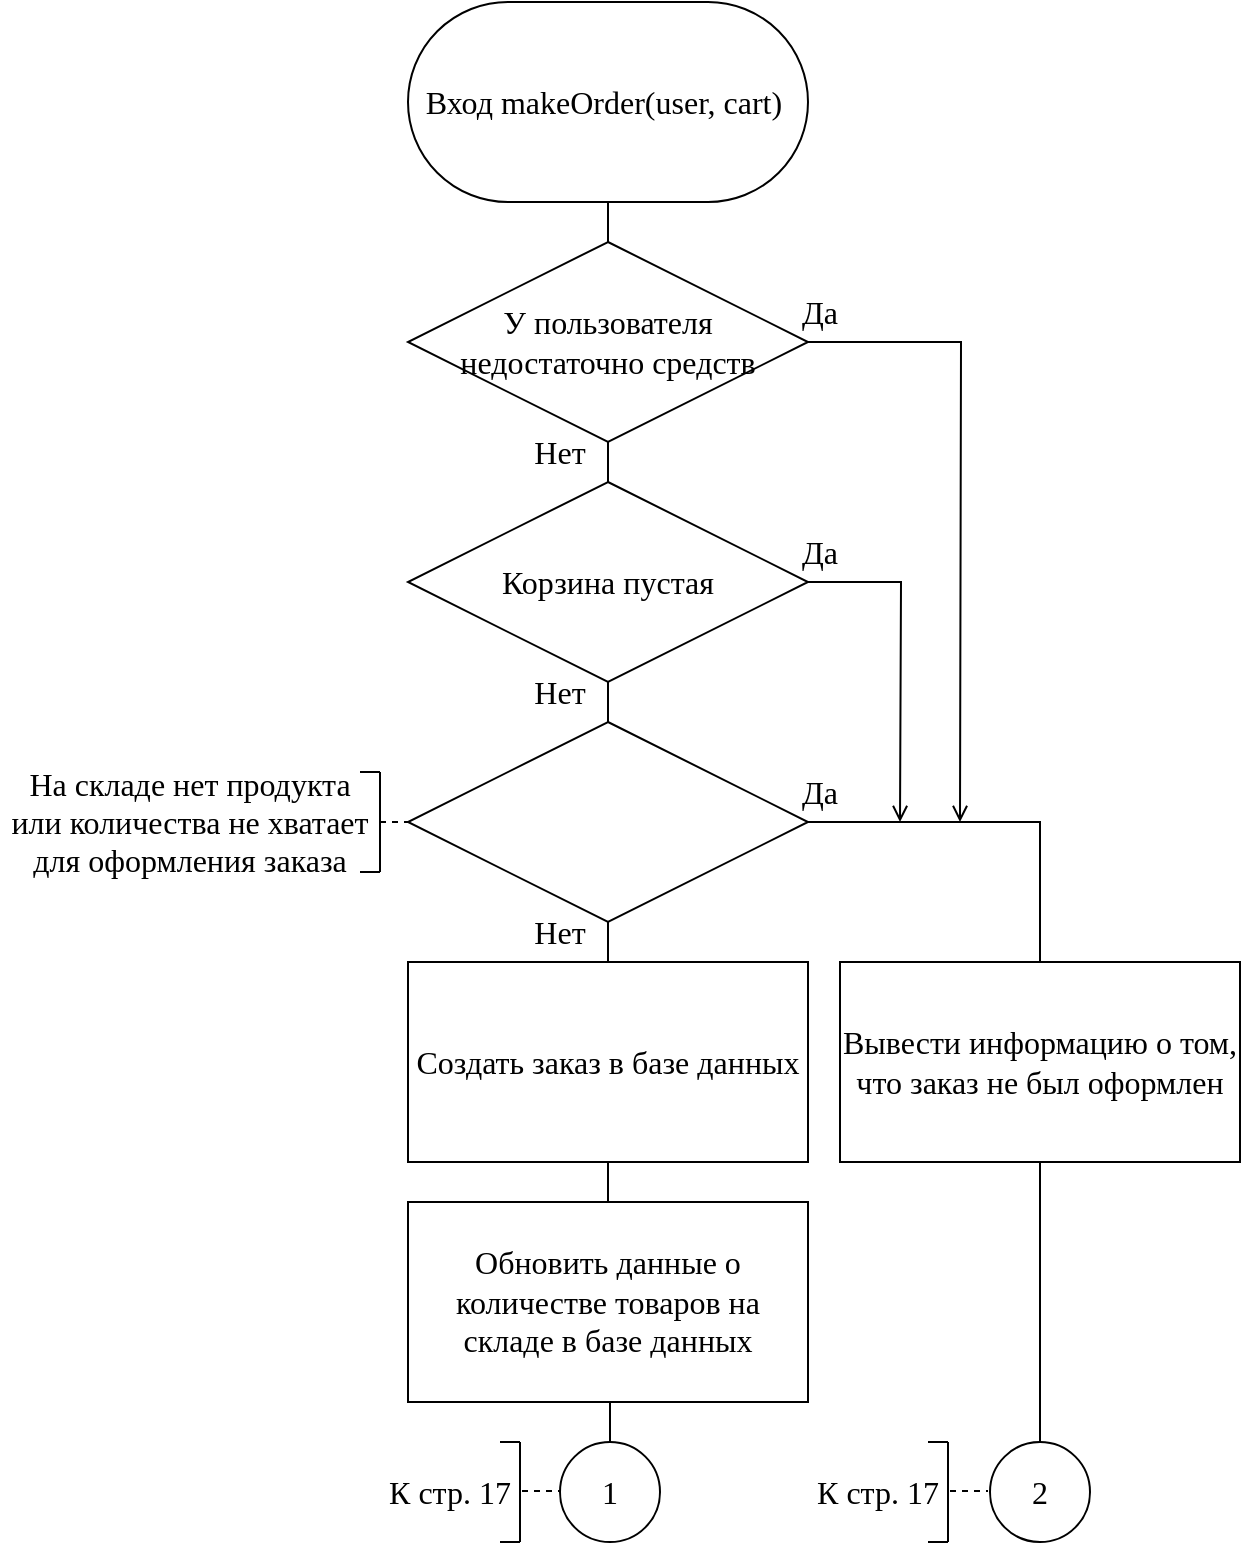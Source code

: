 <mxfile version="24.2.5" type="device">
  <diagram name="Страница 1" id="LXEKsg3gmIdK38urKFfV">
    <mxGraphModel dx="1418" dy="828" grid="1" gridSize="10" guides="1" tooltips="1" connect="1" arrows="1" fold="1" page="1" pageScale="1" pageWidth="827" pageHeight="1169" math="0" shadow="0">
      <root>
        <mxCell id="0" />
        <mxCell id="1" parent="0" />
        <mxCell id="hPg9xl0dATdkV_yRJ5km-3" style="edgeStyle=orthogonalEdgeStyle;rounded=0;orthogonalLoop=1;jettySize=auto;html=1;exitX=0.5;exitY=1;exitDx=0;exitDy=0;endArrow=none;endFill=0;" parent="1" source="0cwe3M5tGcR-USpYgtYH-3" edge="1">
          <mxGeometry relative="1" as="geometry">
            <mxPoint x="414" y="160" as="targetPoint" />
          </mxGeometry>
        </mxCell>
        <mxCell id="0cwe3M5tGcR-USpYgtYH-3" value="&lt;font face=&quot;Times New Roman&quot; style=&quot;font-size: 16px;&quot;&gt;Вход makeOrder&lt;/font&gt;&lt;span style=&quot;font-size: 16px; font-family: &amp;quot;Times New Roman&amp;quot;; background-color: initial;&quot;&gt;(user, cart)&amp;nbsp;&lt;/span&gt;" style="rounded=1;whiteSpace=wrap;html=1;arcSize=50;" parent="1" vertex="1">
          <mxGeometry x="314" y="40" width="200" height="100" as="geometry" />
        </mxCell>
        <mxCell id="hPg9xl0dATdkV_yRJ5km-4" style="edgeStyle=orthogonalEdgeStyle;rounded=0;orthogonalLoop=1;jettySize=auto;html=1;exitX=0.5;exitY=1;exitDx=0;exitDy=0;entryX=0.5;entryY=0;entryDx=0;entryDy=0;endArrow=none;endFill=0;" parent="1" edge="1">
          <mxGeometry relative="1" as="geometry">
            <mxPoint x="414" y="280" as="targetPoint" />
            <mxPoint x="414" y="260" as="sourcePoint" />
          </mxGeometry>
        </mxCell>
        <mxCell id="hPg9xl0dATdkV_yRJ5km-18" style="edgeStyle=orthogonalEdgeStyle;rounded=0;orthogonalLoop=1;jettySize=auto;html=1;exitX=0.5;exitY=1;exitDx=0;exitDy=0;entryX=0.5;entryY=0;entryDx=0;entryDy=0;endArrow=none;endFill=0;" parent="1" edge="1">
          <mxGeometry relative="1" as="geometry">
            <mxPoint x="414" y="400" as="targetPoint" />
            <mxPoint x="414" y="380" as="sourcePoint" />
          </mxGeometry>
        </mxCell>
        <mxCell id="hPg9xl0dATdkV_yRJ5km-19" style="edgeStyle=orthogonalEdgeStyle;rounded=0;orthogonalLoop=1;jettySize=auto;html=1;exitX=0.5;exitY=1;exitDx=0;exitDy=0;entryX=0.5;entryY=0;entryDx=0;entryDy=0;endArrow=none;endFill=0;" parent="1" edge="1">
          <mxGeometry relative="1" as="geometry">
            <mxPoint x="414" y="520" as="targetPoint" />
            <mxPoint x="414" y="500" as="sourcePoint" />
          </mxGeometry>
        </mxCell>
        <mxCell id="hPg9xl0dATdkV_yRJ5km-23" style="edgeStyle=orthogonalEdgeStyle;rounded=0;orthogonalLoop=1;jettySize=auto;html=1;exitX=0.5;exitY=1;exitDx=0;exitDy=0;entryX=0.5;entryY=0;entryDx=0;entryDy=0;endArrow=none;endFill=0;" parent="1" source="hPg9xl0dATdkV_yRJ5km-21" edge="1">
          <mxGeometry relative="1" as="geometry">
            <mxPoint x="414" y="640" as="targetPoint" />
          </mxGeometry>
        </mxCell>
        <mxCell id="hPg9xl0dATdkV_yRJ5km-21" value="&lt;span style=&quot;font-size: 16px;&quot;&gt;Создать заказ в базе данных&lt;/span&gt;" style="rounded=0;whiteSpace=wrap;html=1;fontSize=14;fontFamily=Times New Roman;" parent="1" vertex="1">
          <mxGeometry x="314" y="520" width="200" height="100" as="geometry" />
        </mxCell>
        <mxCell id="8hQtssgkpjslqGSRgm4--10" style="edgeStyle=orthogonalEdgeStyle;rounded=0;orthogonalLoop=1;jettySize=auto;html=1;exitX=1;exitY=0.5;exitDx=0;exitDy=0;endArrow=none;endFill=0;entryX=0.5;entryY=0;entryDx=0;entryDy=0;" parent="1" source="8hQtssgkpjslqGSRgm4--9" target="8hQtssgkpjslqGSRgm4--13" edge="1">
          <mxGeometry relative="1" as="geometry">
            <mxPoint x="600" y="490" as="targetPoint" />
            <Array as="points">
              <mxPoint x="630" y="450" />
            </Array>
          </mxGeometry>
        </mxCell>
        <mxCell id="8hQtssgkpjslqGSRgm4--9" value="" style="rhombus;whiteSpace=wrap;html=1;" parent="1" vertex="1">
          <mxGeometry x="314" y="400" width="200" height="100" as="geometry" />
        </mxCell>
        <mxCell id="8hQtssgkpjslqGSRgm4--11" value="&lt;font style=&quot;font-size: 16px;&quot; face=&quot;Times New Roman&quot;&gt;Да&lt;/font&gt;" style="text;html=1;strokeColor=none;fillColor=none;align=center;verticalAlign=middle;whiteSpace=wrap;rounded=0;" parent="1" vertex="1">
          <mxGeometry x="490" y="420" width="60" height="30" as="geometry" />
        </mxCell>
        <mxCell id="8hQtssgkpjslqGSRgm4--12" value="&lt;font style=&quot;font-size: 16px;&quot; face=&quot;Times New Roman&quot;&gt;Нет&lt;/font&gt;" style="text;html=1;strokeColor=none;fillColor=none;align=center;verticalAlign=middle;whiteSpace=wrap;rounded=0;" parent="1" vertex="1">
          <mxGeometry x="360" y="490" width="60" height="30" as="geometry" />
        </mxCell>
        <mxCell id="8hQtssgkpjslqGSRgm4--16" style="edgeStyle=orthogonalEdgeStyle;rounded=0;orthogonalLoop=1;jettySize=auto;html=1;exitX=0.5;exitY=1;exitDx=0;exitDy=0;endArrow=none;endFill=0;entryX=0.5;entryY=0;entryDx=0;entryDy=0;" parent="1" source="8hQtssgkpjslqGSRgm4--13" edge="1" target="L_WfrPYpjr32uVD77ECl-1">
          <mxGeometry relative="1" as="geometry">
            <mxPoint x="700" y="710" as="targetPoint" />
            <mxPoint x="624" y="620" as="sourcePoint" />
            <Array as="points" />
          </mxGeometry>
        </mxCell>
        <mxCell id="8hQtssgkpjslqGSRgm4--13" value="&lt;span style=&quot;font-size: 16px;&quot;&gt;Вывести информацию о том, что заказ не был оформлен&lt;/span&gt;" style="rounded=0;whiteSpace=wrap;html=1;fontSize=14;fontFamily=Times New Roman;" parent="1" vertex="1">
          <mxGeometry x="530" y="520" width="200" height="100" as="geometry" />
        </mxCell>
        <mxCell id="XL0n47fmD54Y82uD-zSP-8" style="edgeStyle=orthogonalEdgeStyle;rounded=0;orthogonalLoop=1;jettySize=auto;html=1;exitX=0.5;exitY=1;exitDx=0;exitDy=0;entryX=0.5;entryY=0;entryDx=0;entryDy=0;endArrow=none;endFill=0;" parent="1" source="8hQtssgkpjslqGSRgm4--14" target="XL0n47fmD54Y82uD-zSP-1" edge="1">
          <mxGeometry relative="1" as="geometry" />
        </mxCell>
        <mxCell id="8hQtssgkpjslqGSRgm4--14" value="&lt;span style=&quot;font-size: 16px;&quot;&gt;Обновить данные о количестве товаров на складе в базе данных&lt;/span&gt;" style="rounded=0;whiteSpace=wrap;html=1;fontSize=14;fontFamily=Times New Roman;" parent="1" vertex="1">
          <mxGeometry x="314" y="640" width="200" height="100" as="geometry" />
        </mxCell>
        <mxCell id="jFdbp1f1plJEr8HjpIfK-15" style="edgeStyle=orthogonalEdgeStyle;rounded=0;orthogonalLoop=1;jettySize=auto;html=1;exitX=1;exitY=0.5;exitDx=0;exitDy=0;endArrow=open;endFill=0;" parent="1" source="jFdbp1f1plJEr8HjpIfK-1" edge="1">
          <mxGeometry relative="1" as="geometry">
            <mxPoint x="590" y="450" as="targetPoint" />
          </mxGeometry>
        </mxCell>
        <mxCell id="jFdbp1f1plJEr8HjpIfK-1" value="&lt;font face=&quot;Times New Roman&quot;&gt;&lt;span style=&quot;font-size: 16px;&quot;&gt;У пользователя недостаточно средств&lt;/span&gt;&lt;/font&gt;" style="rhombus;whiteSpace=wrap;html=1;" parent="1" vertex="1">
          <mxGeometry x="314" y="160" width="200" height="100" as="geometry" />
        </mxCell>
        <mxCell id="jFdbp1f1plJEr8HjpIfK-14" style="edgeStyle=orthogonalEdgeStyle;rounded=0;orthogonalLoop=1;jettySize=auto;html=1;exitX=1;exitY=0.5;exitDx=0;exitDy=0;endArrow=open;endFill=0;" parent="1" source="jFdbp1f1plJEr8HjpIfK-2" edge="1">
          <mxGeometry relative="1" as="geometry">
            <mxPoint x="560" y="450" as="targetPoint" />
          </mxGeometry>
        </mxCell>
        <mxCell id="jFdbp1f1plJEr8HjpIfK-2" value="&lt;font face=&quot;Times New Roman&quot;&gt;&lt;span style=&quot;font-size: 16px;&quot;&gt;Корзина пустая&lt;/span&gt;&lt;/font&gt;" style="rhombus;whiteSpace=wrap;html=1;" parent="1" vertex="1">
          <mxGeometry x="314" y="280" width="200" height="100" as="geometry" />
        </mxCell>
        <mxCell id="jFdbp1f1plJEr8HjpIfK-3" value="" style="endArrow=none;dashed=1;html=1;rounded=0;" parent="1" edge="1">
          <mxGeometry width="50" height="50" relative="1" as="geometry">
            <mxPoint x="300" y="450" as="sourcePoint" />
            <mxPoint x="314" y="450" as="targetPoint" />
          </mxGeometry>
        </mxCell>
        <mxCell id="jFdbp1f1plJEr8HjpIfK-9" value="&lt;span style=&quot;font-family: &amp;quot;Times New Roman&amp;quot;; font-size: 16px;&quot;&gt;На складе нет продукта или количества не хватает для оформления заказа&lt;/span&gt;" style="text;html=1;strokeColor=none;fillColor=none;align=center;verticalAlign=middle;whiteSpace=wrap;rounded=0;" parent="1" vertex="1">
          <mxGeometry x="110" y="425" width="190" height="50" as="geometry" />
        </mxCell>
        <mxCell id="jFdbp1f1plJEr8HjpIfK-13" value="" style="group;flipH=1;" parent="1" vertex="1" connectable="0">
          <mxGeometry x="290" y="425" width="10" height="50" as="geometry" />
        </mxCell>
        <mxCell id="jFdbp1f1plJEr8HjpIfK-10" value="" style="endArrow=none;html=1;rounded=0;" parent="jFdbp1f1plJEr8HjpIfK-13" edge="1">
          <mxGeometry width="50" height="50" relative="1" as="geometry">
            <mxPoint x="10" y="50" as="sourcePoint" />
            <mxPoint x="10" as="targetPoint" />
          </mxGeometry>
        </mxCell>
        <mxCell id="jFdbp1f1plJEr8HjpIfK-11" value="" style="endArrow=none;html=1;rounded=0;" parent="jFdbp1f1plJEr8HjpIfK-13" edge="1">
          <mxGeometry width="50" height="50" relative="1" as="geometry">
            <mxPoint x="10" as="sourcePoint" />
            <mxPoint as="targetPoint" />
          </mxGeometry>
        </mxCell>
        <mxCell id="jFdbp1f1plJEr8HjpIfK-12" value="" style="endArrow=none;html=1;rounded=0;" parent="jFdbp1f1plJEr8HjpIfK-13" edge="1">
          <mxGeometry width="50" height="50" relative="1" as="geometry">
            <mxPoint x="10" y="50" as="sourcePoint" />
            <mxPoint y="50" as="targetPoint" />
          </mxGeometry>
        </mxCell>
        <mxCell id="jFdbp1f1plJEr8HjpIfK-16" value="&lt;font style=&quot;font-size: 16px;&quot; face=&quot;Times New Roman&quot;&gt;Нет&lt;/font&gt;" style="text;html=1;strokeColor=none;fillColor=none;align=center;verticalAlign=middle;whiteSpace=wrap;rounded=0;" parent="1" vertex="1">
          <mxGeometry x="360" y="370" width="60" height="30" as="geometry" />
        </mxCell>
        <mxCell id="jFdbp1f1plJEr8HjpIfK-17" value="&lt;font style=&quot;font-size: 16px;&quot; face=&quot;Times New Roman&quot;&gt;Нет&lt;/font&gt;" style="text;html=1;strokeColor=none;fillColor=none;align=center;verticalAlign=middle;whiteSpace=wrap;rounded=0;" parent="1" vertex="1">
          <mxGeometry x="360" y="250" width="60" height="30" as="geometry" />
        </mxCell>
        <mxCell id="jFdbp1f1plJEr8HjpIfK-18" value="&lt;font style=&quot;font-size: 16px;&quot; face=&quot;Times New Roman&quot;&gt;Да&lt;/font&gt;" style="text;html=1;strokeColor=none;fillColor=none;align=center;verticalAlign=middle;whiteSpace=wrap;rounded=0;" parent="1" vertex="1">
          <mxGeometry x="490" y="180" width="60" height="30" as="geometry" />
        </mxCell>
        <mxCell id="jFdbp1f1plJEr8HjpIfK-19" value="&lt;font style=&quot;font-size: 16px;&quot; face=&quot;Times New Roman&quot;&gt;Да&lt;/font&gt;" style="text;html=1;strokeColor=none;fillColor=none;align=center;verticalAlign=middle;whiteSpace=wrap;rounded=0;" parent="1" vertex="1">
          <mxGeometry x="490" y="300" width="60" height="30" as="geometry" />
        </mxCell>
        <mxCell id="XL0n47fmD54Y82uD-zSP-1" value="&lt;font style=&quot;font-size: 16px;&quot; face=&quot;Times New Roman&quot;&gt;1&lt;/font&gt;" style="ellipse;whiteSpace=wrap;html=1;aspect=fixed;" parent="1" vertex="1">
          <mxGeometry x="390" y="760" width="50" height="50" as="geometry" />
        </mxCell>
        <mxCell id="XL0n47fmD54Y82uD-zSP-2" value="" style="endArrow=none;dashed=1;html=1;rounded=0;" parent="1" edge="1">
          <mxGeometry width="50" height="50" relative="1" as="geometry">
            <mxPoint x="371" y="784.5" as="sourcePoint" />
            <mxPoint x="390" y="784.5" as="targetPoint" />
          </mxGeometry>
        </mxCell>
        <mxCell id="XL0n47fmD54Y82uD-zSP-6" value="&lt;font face=&quot;Times New Roman&quot; style=&quot;font-size: 16px;&quot;&gt;К стр. 17&lt;/font&gt;" style="text;html=1;strokeColor=none;fillColor=none;align=center;verticalAlign=middle;whiteSpace=wrap;rounded=0;fontFamily=Times New Roman;" parent="1" vertex="1">
          <mxGeometry x="300" y="760" width="70" height="50" as="geometry" />
        </mxCell>
        <mxCell id="XL0n47fmD54Y82uD-zSP-7" value="" style="group;flipH=1;" parent="1" vertex="1" connectable="0">
          <mxGeometry x="360" y="760" width="10" height="50" as="geometry" />
        </mxCell>
        <mxCell id="XL0n47fmD54Y82uD-zSP-3" value="" style="endArrow=none;html=1;rounded=0;" parent="XL0n47fmD54Y82uD-zSP-7" edge="1">
          <mxGeometry width="50" height="50" relative="1" as="geometry">
            <mxPoint x="10" y="50" as="sourcePoint" />
            <mxPoint x="10" as="targetPoint" />
          </mxGeometry>
        </mxCell>
        <mxCell id="XL0n47fmD54Y82uD-zSP-4" value="" style="endArrow=none;html=1;rounded=0;" parent="XL0n47fmD54Y82uD-zSP-7" edge="1">
          <mxGeometry width="50" height="50" relative="1" as="geometry">
            <mxPoint x="10" as="sourcePoint" />
            <mxPoint as="targetPoint" />
          </mxGeometry>
        </mxCell>
        <mxCell id="XL0n47fmD54Y82uD-zSP-5" value="" style="endArrow=none;html=1;rounded=0;" parent="XL0n47fmD54Y82uD-zSP-7" edge="1">
          <mxGeometry width="50" height="50" relative="1" as="geometry">
            <mxPoint x="10" y="50" as="sourcePoint" />
            <mxPoint y="50" as="targetPoint" />
          </mxGeometry>
        </mxCell>
        <mxCell id="L_WfrPYpjr32uVD77ECl-1" value="&lt;font style=&quot;font-size: 16px;&quot; face=&quot;Times New Roman&quot;&gt;2&lt;/font&gt;" style="ellipse;whiteSpace=wrap;html=1;aspect=fixed;" vertex="1" parent="1">
          <mxGeometry x="605" y="760" width="50" height="50" as="geometry" />
        </mxCell>
        <mxCell id="L_WfrPYpjr32uVD77ECl-2" value="" style="endArrow=none;dashed=1;html=1;rounded=0;" edge="1" parent="1">
          <mxGeometry width="50" height="50" relative="1" as="geometry">
            <mxPoint x="585" y="784.5" as="sourcePoint" />
            <mxPoint x="604" y="784.5" as="targetPoint" />
          </mxGeometry>
        </mxCell>
        <mxCell id="L_WfrPYpjr32uVD77ECl-3" value="&lt;font face=&quot;Times New Roman&quot; style=&quot;font-size: 16px;&quot;&gt;К стр. 17&lt;/font&gt;" style="text;html=1;strokeColor=none;fillColor=none;align=center;verticalAlign=middle;whiteSpace=wrap;rounded=0;fontFamily=Times New Roman;" vertex="1" parent="1">
          <mxGeometry x="514" y="760" width="70" height="50" as="geometry" />
        </mxCell>
        <mxCell id="L_WfrPYpjr32uVD77ECl-4" value="" style="group;flipH=1;" vertex="1" connectable="0" parent="1">
          <mxGeometry x="574" y="760" width="10" height="50" as="geometry" />
        </mxCell>
        <mxCell id="L_WfrPYpjr32uVD77ECl-5" value="" style="endArrow=none;html=1;rounded=0;" edge="1" parent="L_WfrPYpjr32uVD77ECl-4">
          <mxGeometry width="50" height="50" relative="1" as="geometry">
            <mxPoint x="10" y="50" as="sourcePoint" />
            <mxPoint x="10" as="targetPoint" />
          </mxGeometry>
        </mxCell>
        <mxCell id="L_WfrPYpjr32uVD77ECl-6" value="" style="endArrow=none;html=1;rounded=0;" edge="1" parent="L_WfrPYpjr32uVD77ECl-4">
          <mxGeometry width="50" height="50" relative="1" as="geometry">
            <mxPoint x="10" as="sourcePoint" />
            <mxPoint as="targetPoint" />
          </mxGeometry>
        </mxCell>
        <mxCell id="L_WfrPYpjr32uVD77ECl-7" value="" style="endArrow=none;html=1;rounded=0;" edge="1" parent="L_WfrPYpjr32uVD77ECl-4">
          <mxGeometry width="50" height="50" relative="1" as="geometry">
            <mxPoint x="10" y="50" as="sourcePoint" />
            <mxPoint y="50" as="targetPoint" />
          </mxGeometry>
        </mxCell>
      </root>
    </mxGraphModel>
  </diagram>
</mxfile>
